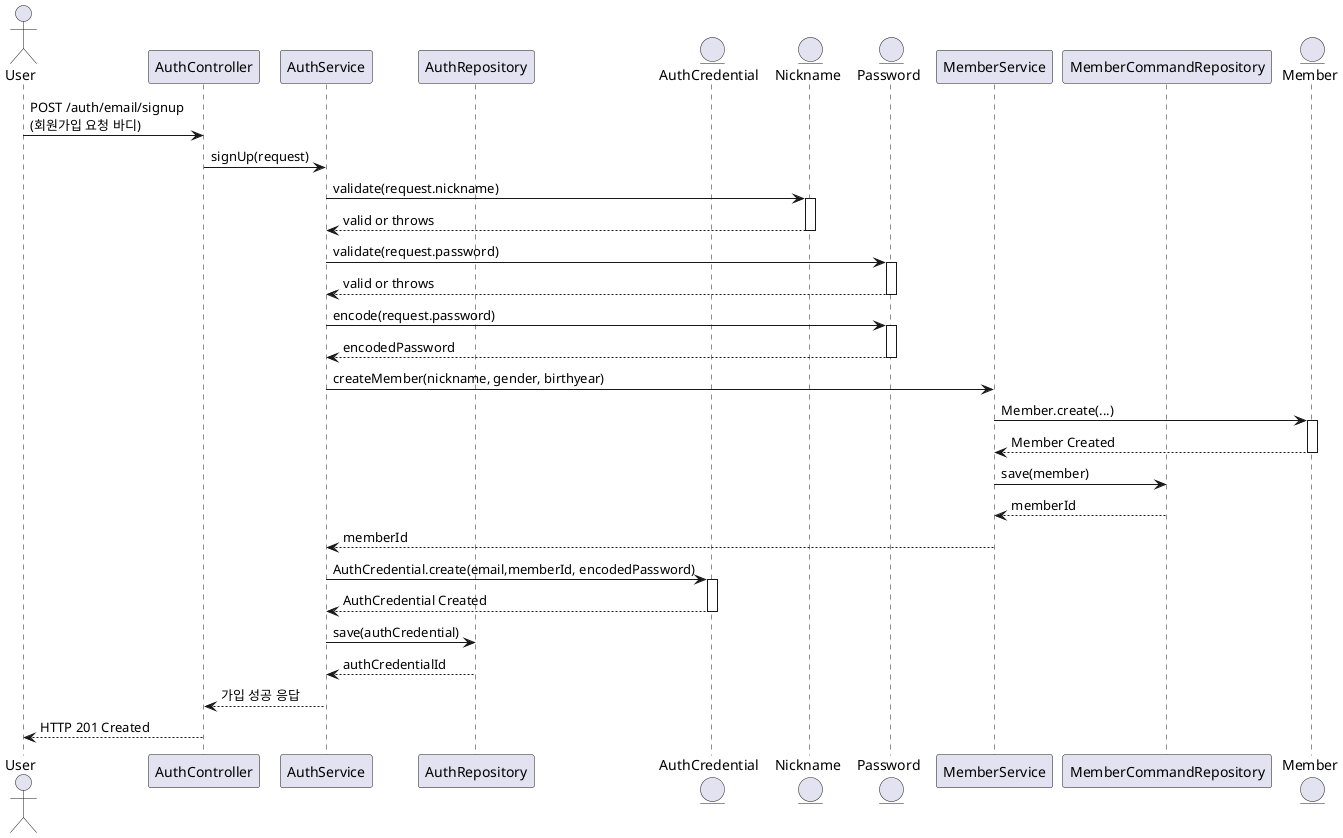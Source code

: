 @startuml
actor User
participant AuthController
participant AuthService
participant AuthRepository
entity AuthCredential
entity Nickname
entity Password
participant MemberService
participant MemberCommandRepository
entity Member

User -> AuthController : POST /auth/email/signup \n(회원가입 요청 바디)
AuthController -> AuthService : signUp(request)

AuthService -> Nickname : validate(request.nickname)
activate Nickname
Nickname --> AuthService : valid or throws
deactivate Nickname

AuthService -> Password : validate(request.password)
activate Password
Password --> AuthService : valid or throws
deactivate Password

AuthService -> Password : encode(request.password)
activate Password
Password --> AuthService : encodedPassword
deactivate Password

AuthService -> MemberService : createMember(nickname, gender, birthyear)

MemberService -> Member : Member.create(...)
activate Member
Member --> MemberService : Member Created
deactivate Member

MemberService -> MemberCommandRepository : save(member)
MemberCommandRepository --> MemberService : memberId
MemberService --> AuthService : memberId

AuthService -> AuthCredential : AuthCredential.create(email,memberId, encodedPassword)
activate AuthCredential
AuthCredential --> AuthService : AuthCredential Created
deactivate AuthCredential

AuthService -> AuthRepository : save(authCredential)
AuthRepository --> AuthService : authCredentialId

AuthService --> AuthController : 가입 성공 응답
AuthController --> User : HTTP 201 Created
@enduml